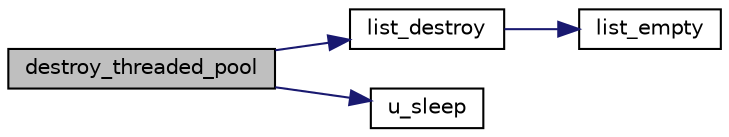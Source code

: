 digraph G
{
  edge [fontname="Helvetica",fontsize="10",labelfontname="Helvetica",labelfontsize="10"];
  node [fontname="Helvetica",fontsize="10",shape=record];
  rankdir=LR;
  Node1 [label="destroy_threaded_pool",height=0.2,width=0.4,color="black", fillcolor="grey75", style="filled" fontcolor="black"];
  Node1 -> Node2 [color="midnightblue",fontsize="10",style="solid",fontname="Helvetica"];
  Node2 [label="list_destroy",height=0.2,width=0.4,color="black", fillcolor="white", style="filled",URL="$n__list_8c.html#a90d32fef68ce6f3ec0a7b4085690c755",tooltip="Empty and Free a list container. Call the destructor each time."];
  Node2 -> Node3 [color="midnightblue",fontsize="10",style="solid",fontname="Helvetica"];
  Node3 [label="list_empty",height=0.2,width=0.4,color="black", fillcolor="white", style="filled",URL="$n__list_8c.html#a1dafe7a250ddad51fadd375f057287e7",tooltip="Empty a LIST list of pointers."];
  Node1 -> Node4 [color="midnightblue",fontsize="10",style="solid",fontname="Helvetica"];
  Node4 [label="u_sleep",height=0.2,width=0.4,color="black", fillcolor="white", style="filled",URL="$n__time_8c.html#a690f12dde1a446d47b8bf5f959493003",tooltip="wrapper around usleep for API consistency"];
}

